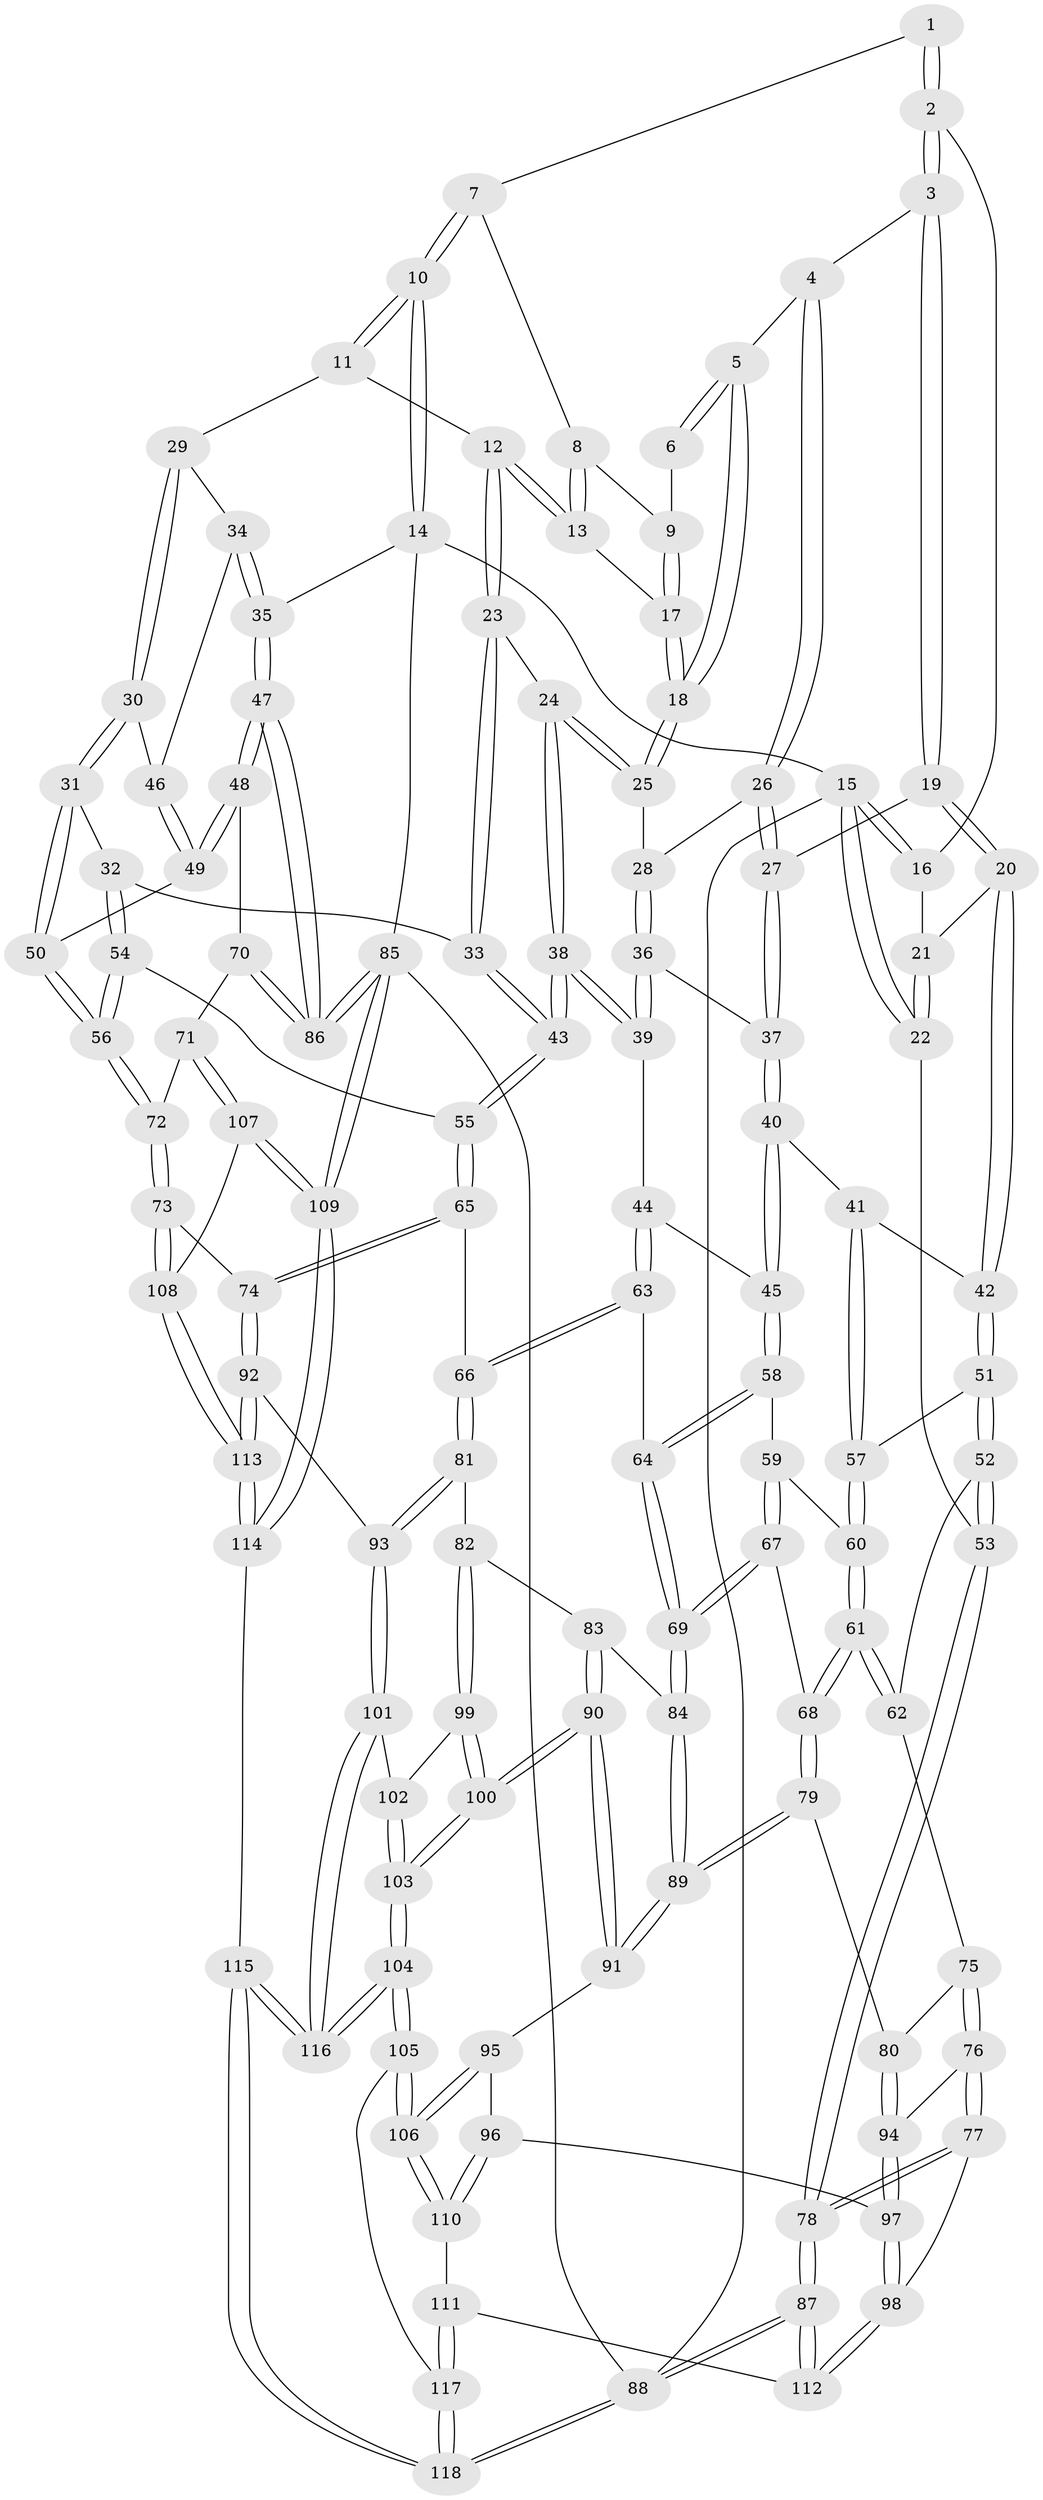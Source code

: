 // coarse degree distribution, {2: 0.01694915254237288, 4: 0.7288135593220338, 3: 0.22033898305084745, 8: 0.01694915254237288, 5: 0.01694915254237288}
// Generated by graph-tools (version 1.1) at 2025/48/03/06/25 01:48:58]
// undirected, 118 vertices, 292 edges
graph export_dot {
graph [start="1"]
  node [color=gray90,style=filled];
  1 [pos="+0.6259764771197447+0"];
  2 [pos="+0.2994276250117542+0"];
  3 [pos="+0.3317771491077301+0"];
  4 [pos="+0.45128520434583+0.09932106605334726"];
  5 [pos="+0.5577133852446022+0.0421982441683641"];
  6 [pos="+0.6236074727953084+0"];
  7 [pos="+0.9087272055019382+0"];
  8 [pos="+0.7473757083114607+0.03486315598307871"];
  9 [pos="+0.6791787707208512+0.008300734790982835"];
  10 [pos="+1+0"];
  11 [pos="+0.8364806989839456+0.13971451190360956"];
  12 [pos="+0.8293980066180426+0.1398026819057787"];
  13 [pos="+0.7409455811363804+0.11382515121989366"];
  14 [pos="+1+0"];
  15 [pos="+0+0"];
  16 [pos="+0.1567467811103733+0"];
  17 [pos="+0.693603736942544+0.11332709594982751"];
  18 [pos="+0.6449222785983519+0.13978560563636852"];
  19 [pos="+0.23103031736151522+0.1987367982149014"];
  20 [pos="+0.14521035552202013+0.23756820597391948"];
  21 [pos="+0.12193681419639178+0"];
  22 [pos="+0+0.2983360161015841"];
  23 [pos="+0.6932980972407732+0.2729709537347583"];
  24 [pos="+0.64305360407059+0.24558797728105894"];
  25 [pos="+0.6129228148627048+0.22032518485554353"];
  26 [pos="+0.44640149617469943+0.17530508237309853"];
  27 [pos="+0.39596806168981086+0.220046087159061"];
  28 [pos="+0.5916675223330792+0.22610342414225754"];
  29 [pos="+0.8523623882592888+0.19188305336095066"];
  30 [pos="+0.8185047402188553+0.3306229970406702"];
  31 [pos="+0.806514566396572+0.33875240180763844"];
  32 [pos="+0.798722345818496+0.33945395679027046"];
  33 [pos="+0.7226573099364028+0.31230785159098007"];
  34 [pos="+1+0.2860593722002011"];
  35 [pos="+1+0.26507562029756326"];
  36 [pos="+0.5457519629323888+0.31831702959624697"];
  37 [pos="+0.41221108569061204+0.3048126344823402"];
  38 [pos="+0.6028270577405065+0.45213250445719266"];
  39 [pos="+0.5600927327118778+0.4404335362341222"];
  40 [pos="+0.39805334508481083+0.3712533006564511"];
  41 [pos="+0.3522495146669537+0.376261063077348"];
  42 [pos="+0.142781332711399+0.24026451525485923"];
  43 [pos="+0.6147889341145276+0.4575630186084081"];
  44 [pos="+0.5341874855446752+0.4473674312064982"];
  45 [pos="+0.4234832996702408+0.41054846899316016"];
  46 [pos="+0.9140508410014456+0.343713884920101"];
  47 [pos="+1+0.5227519742627929"];
  48 [pos="+0.9991421038342306+0.5416536255260893"];
  49 [pos="+0.940458921814628+0.49794521897330274"];
  50 [pos="+0.854987693886339+0.4769101933789049"];
  51 [pos="+0.07499488288042194+0.29054214936054906"];
  52 [pos="+0+0.3283472837740438"];
  53 [pos="+0+0.32446931505248494"];
  54 [pos="+0.7014068843348682+0.5077694314752788"];
  55 [pos="+0.6226347094266177+0.4660166145573551"];
  56 [pos="+0.7275176181547379+0.5381847632342491"];
  57 [pos="+0.2666548785360916+0.4468774535260607"];
  58 [pos="+0.36916205637428695+0.5081198862838373"];
  59 [pos="+0.31725965910459936+0.5223492028043697"];
  60 [pos="+0.27792087313720476+0.49727514546685586"];
  61 [pos="+0.1713928775803587+0.5573755363215562"];
  62 [pos="+0.11991460155097643+0.5322103538799612"];
  63 [pos="+0.4638193890522988+0.5838404003650756"];
  64 [pos="+0.458109639860359+0.5820419270374398"];
  65 [pos="+0.5435649636125125+0.6698113895343426"];
  66 [pos="+0.506768446716206+0.663238332453168"];
  67 [pos="+0.3141198913937362+0.6246681232360518"];
  68 [pos="+0.1826602029887007+0.5835305304282891"];
  69 [pos="+0.3169375505573725+0.6316468526868123"];
  70 [pos="+0.9015420131950973+0.6439178376880865"];
  71 [pos="+0.794262796387685+0.7057856470008322"];
  72 [pos="+0.7494335085906811+0.693950313313858"];
  73 [pos="+0.6739873135979789+0.7328649898277784"];
  74 [pos="+0.6541722468464213+0.7341655634154982"];
  75 [pos="+0.10702708602927259+0.5603039395508241"];
  76 [pos="+0+0.6882956128909037"];
  77 [pos="+0+0.6809683573128883"];
  78 [pos="+0+0.660747660822224"];
  79 [pos="+0.1806582907090303+0.6729610854186574"];
  80 [pos="+0.0762122764640685+0.7044046128756106"];
  81 [pos="+0.4359571438779316+0.7192274786450868"];
  82 [pos="+0.4169666006297369+0.7317100142827476"];
  83 [pos="+0.3733155191097099+0.6982933757722921"];
  84 [pos="+0.31640432650728123+0.651782410545705"];
  85 [pos="+1+1"];
  86 [pos="+1+1"];
  87 [pos="+0+1"];
  88 [pos="+0+1"];
  89 [pos="+0.23717930785974767+0.7157822263461706"];
  90 [pos="+0.25550281453095164+0.7764923164529106"];
  91 [pos="+0.23889008715015184+0.7591111741772567"];
  92 [pos="+0.5679167720900169+0.837575633238602"];
  93 [pos="+0.5586372203622252+0.8396578306829873"];
  94 [pos="+0.06632083650932045+0.7122235719987049"];
  95 [pos="+0.20497321886105152+0.7766742877850781"];
  96 [pos="+0.10803876764372694+0.8032282094631299"];
  97 [pos="+0.10680542758156186+0.8027413923802714"];
  98 [pos="+0.0555502967127977+0.8475413104063404"];
  99 [pos="+0.41343720740985396+0.7434342104661028"];
  100 [pos="+0.28319762637180335+0.8070802200285507"];
  101 [pos="+0.49197741340126216+0.8616542319860669"];
  102 [pos="+0.4279592066867831+0.8020800377246555"];
  103 [pos="+0.2981272340394611+0.9545499813607202"];
  104 [pos="+0.29756431404566214+0.9581323447216539"];
  105 [pos="+0.1946196368651071+0.9124435153223104"];
  106 [pos="+0.18572002807514165+0.9052009716362442"];
  107 [pos="+0.8902152486344459+0.8506535913718936"];
  108 [pos="+0.704088419264548+0.8945116987715003"];
  109 [pos="+1+1"];
  110 [pos="+0.1626530898028684+0.8923990295026409"];
  111 [pos="+0.08638034049380575+0.9233275529782434"];
  112 [pos="+0.046334271711037836+0.8631973734909768"];
  113 [pos="+0.6843510818558025+1"];
  114 [pos="+0.6860205298281999+1"];
  115 [pos="+0.3769282355879271+1"];
  116 [pos="+0.3725576441246197+1"];
  117 [pos="+0.06311663934007568+1"];
  118 [pos="+0+1"];
  1 -- 2;
  1 -- 2;
  1 -- 7;
  2 -- 3;
  2 -- 3;
  2 -- 16;
  3 -- 4;
  3 -- 19;
  3 -- 19;
  4 -- 5;
  4 -- 26;
  4 -- 26;
  5 -- 6;
  5 -- 6;
  5 -- 18;
  5 -- 18;
  6 -- 9;
  7 -- 8;
  7 -- 10;
  7 -- 10;
  8 -- 9;
  8 -- 13;
  8 -- 13;
  9 -- 17;
  9 -- 17;
  10 -- 11;
  10 -- 11;
  10 -- 14;
  10 -- 14;
  11 -- 12;
  11 -- 29;
  12 -- 13;
  12 -- 13;
  12 -- 23;
  12 -- 23;
  13 -- 17;
  14 -- 15;
  14 -- 35;
  14 -- 85;
  15 -- 16;
  15 -- 16;
  15 -- 22;
  15 -- 22;
  15 -- 88;
  16 -- 21;
  17 -- 18;
  17 -- 18;
  18 -- 25;
  18 -- 25;
  19 -- 20;
  19 -- 20;
  19 -- 27;
  20 -- 21;
  20 -- 42;
  20 -- 42;
  21 -- 22;
  21 -- 22;
  22 -- 53;
  23 -- 24;
  23 -- 33;
  23 -- 33;
  24 -- 25;
  24 -- 25;
  24 -- 38;
  24 -- 38;
  25 -- 28;
  26 -- 27;
  26 -- 27;
  26 -- 28;
  27 -- 37;
  27 -- 37;
  28 -- 36;
  28 -- 36;
  29 -- 30;
  29 -- 30;
  29 -- 34;
  30 -- 31;
  30 -- 31;
  30 -- 46;
  31 -- 32;
  31 -- 50;
  31 -- 50;
  32 -- 33;
  32 -- 54;
  32 -- 54;
  33 -- 43;
  33 -- 43;
  34 -- 35;
  34 -- 35;
  34 -- 46;
  35 -- 47;
  35 -- 47;
  36 -- 37;
  36 -- 39;
  36 -- 39;
  37 -- 40;
  37 -- 40;
  38 -- 39;
  38 -- 39;
  38 -- 43;
  38 -- 43;
  39 -- 44;
  40 -- 41;
  40 -- 45;
  40 -- 45;
  41 -- 42;
  41 -- 57;
  41 -- 57;
  42 -- 51;
  42 -- 51;
  43 -- 55;
  43 -- 55;
  44 -- 45;
  44 -- 63;
  44 -- 63;
  45 -- 58;
  45 -- 58;
  46 -- 49;
  46 -- 49;
  47 -- 48;
  47 -- 48;
  47 -- 86;
  47 -- 86;
  48 -- 49;
  48 -- 49;
  48 -- 70;
  49 -- 50;
  50 -- 56;
  50 -- 56;
  51 -- 52;
  51 -- 52;
  51 -- 57;
  52 -- 53;
  52 -- 53;
  52 -- 62;
  53 -- 78;
  53 -- 78;
  54 -- 55;
  54 -- 56;
  54 -- 56;
  55 -- 65;
  55 -- 65;
  56 -- 72;
  56 -- 72;
  57 -- 60;
  57 -- 60;
  58 -- 59;
  58 -- 64;
  58 -- 64;
  59 -- 60;
  59 -- 67;
  59 -- 67;
  60 -- 61;
  60 -- 61;
  61 -- 62;
  61 -- 62;
  61 -- 68;
  61 -- 68;
  62 -- 75;
  63 -- 64;
  63 -- 66;
  63 -- 66;
  64 -- 69;
  64 -- 69;
  65 -- 66;
  65 -- 74;
  65 -- 74;
  66 -- 81;
  66 -- 81;
  67 -- 68;
  67 -- 69;
  67 -- 69;
  68 -- 79;
  68 -- 79;
  69 -- 84;
  69 -- 84;
  70 -- 71;
  70 -- 86;
  70 -- 86;
  71 -- 72;
  71 -- 107;
  71 -- 107;
  72 -- 73;
  72 -- 73;
  73 -- 74;
  73 -- 108;
  73 -- 108;
  74 -- 92;
  74 -- 92;
  75 -- 76;
  75 -- 76;
  75 -- 80;
  76 -- 77;
  76 -- 77;
  76 -- 94;
  77 -- 78;
  77 -- 78;
  77 -- 98;
  78 -- 87;
  78 -- 87;
  79 -- 80;
  79 -- 89;
  79 -- 89;
  80 -- 94;
  80 -- 94;
  81 -- 82;
  81 -- 93;
  81 -- 93;
  82 -- 83;
  82 -- 99;
  82 -- 99;
  83 -- 84;
  83 -- 90;
  83 -- 90;
  84 -- 89;
  84 -- 89;
  85 -- 86;
  85 -- 86;
  85 -- 109;
  85 -- 109;
  85 -- 88;
  87 -- 88;
  87 -- 88;
  87 -- 112;
  87 -- 112;
  88 -- 118;
  88 -- 118;
  89 -- 91;
  89 -- 91;
  90 -- 91;
  90 -- 91;
  90 -- 100;
  90 -- 100;
  91 -- 95;
  92 -- 93;
  92 -- 113;
  92 -- 113;
  93 -- 101;
  93 -- 101;
  94 -- 97;
  94 -- 97;
  95 -- 96;
  95 -- 106;
  95 -- 106;
  96 -- 97;
  96 -- 110;
  96 -- 110;
  97 -- 98;
  97 -- 98;
  98 -- 112;
  98 -- 112;
  99 -- 100;
  99 -- 100;
  99 -- 102;
  100 -- 103;
  100 -- 103;
  101 -- 102;
  101 -- 116;
  101 -- 116;
  102 -- 103;
  102 -- 103;
  103 -- 104;
  103 -- 104;
  104 -- 105;
  104 -- 105;
  104 -- 116;
  104 -- 116;
  105 -- 106;
  105 -- 106;
  105 -- 117;
  106 -- 110;
  106 -- 110;
  107 -- 108;
  107 -- 109;
  107 -- 109;
  108 -- 113;
  108 -- 113;
  109 -- 114;
  109 -- 114;
  110 -- 111;
  111 -- 112;
  111 -- 117;
  111 -- 117;
  113 -- 114;
  113 -- 114;
  114 -- 115;
  115 -- 116;
  115 -- 116;
  115 -- 118;
  115 -- 118;
  117 -- 118;
  117 -- 118;
}

